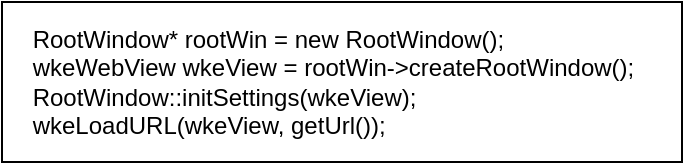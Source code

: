<mxfile version="23.0.2" type="github">
  <diagram name="第 1 页" id="TS1DfRufX3aKcf__R7UF">
    <mxGraphModel dx="1099" dy="595" grid="1" gridSize="10" guides="1" tooltips="1" connect="1" arrows="1" fold="1" page="1" pageScale="1" pageWidth="827" pageHeight="1169" math="0" shadow="0">
      <root>
        <mxCell id="0" />
        <mxCell id="1" parent="0" />
        <mxCell id="39hPejgJd6zGuXLB5LfM-1" value="&lt;div&gt;&amp;nbsp; &amp;nbsp; RootWindow* rootWin = new RootWindow();&lt;/div&gt;&lt;div&gt;&lt;span style=&quot;font-size: 12px;&quot;&gt;&amp;nbsp; &amp;nbsp; wkeWebView wkeView = rootWin-&amp;gt;createRootWindow();&lt;/span&gt;&lt;/div&gt;&lt;div&gt;&lt;span style=&quot;font-size: 12px;&quot;&gt;&amp;nbsp; &amp;nbsp; RootWindow::initSettings(wkeView);&lt;/span&gt;&lt;/div&gt;&lt;div&gt;&lt;span style=&quot;font-size: 12px;&quot;&gt;&amp;nbsp; &amp;nbsp; wkeLoadURL(wkeView, getUrl());&lt;/span&gt;&lt;/div&gt;" style="rounded=0;whiteSpace=wrap;html=1;align=left;" vertex="1" parent="1">
          <mxGeometry x="80" y="585" width="340" height="80" as="geometry" />
        </mxCell>
      </root>
    </mxGraphModel>
  </diagram>
</mxfile>
